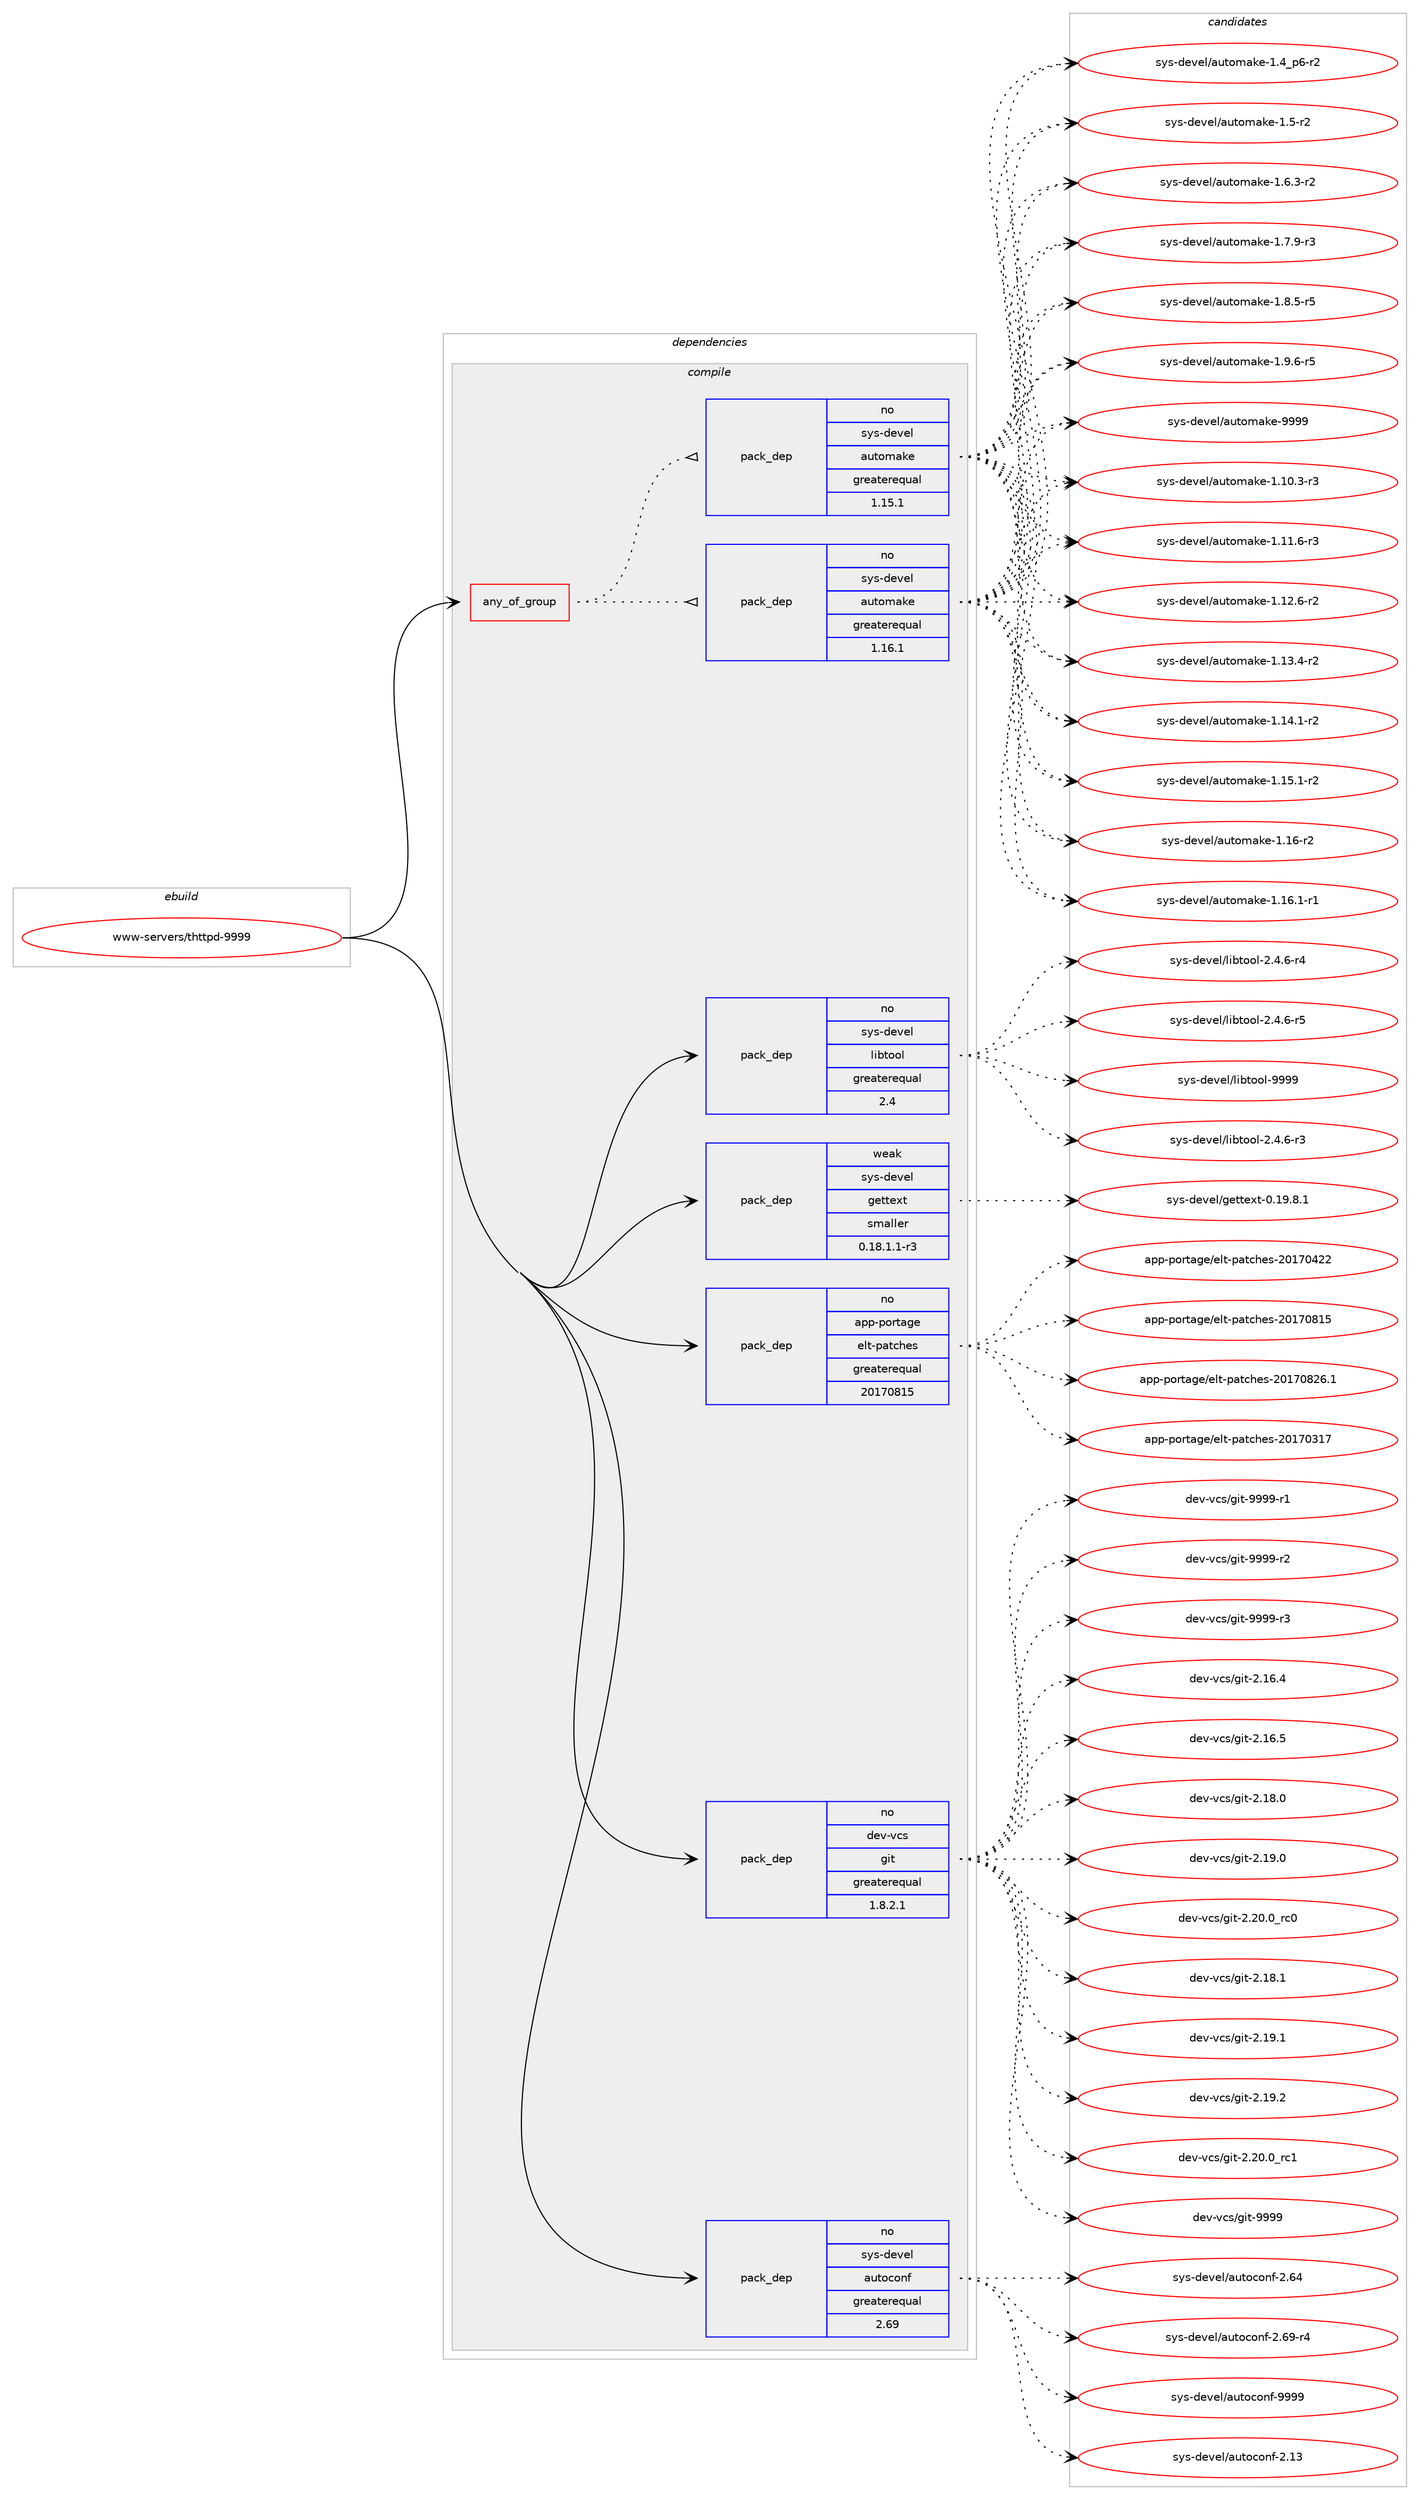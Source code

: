 digraph prolog {

# *************
# Graph options
# *************

newrank=true;
concentrate=true;
compound=true;
graph [rankdir=LR,fontname=Helvetica,fontsize=10,ranksep=1.5];#, ranksep=2.5, nodesep=0.2];
edge  [arrowhead=vee];
node  [fontname=Helvetica,fontsize=10];

# **********
# The ebuild
# **********

subgraph cluster_leftcol {
color=gray;
rank=same;
label=<<i>ebuild</i>>;
id [label="www-servers/thttpd-9999", color=red, width=4, href="../www-servers/thttpd-9999.svg"];
}

# ****************
# The dependencies
# ****************

subgraph cluster_midcol {
color=gray;
label=<<i>dependencies</i>>;
subgraph cluster_compile {
fillcolor="#eeeeee";
style=filled;
label=<<i>compile</i>>;
subgraph any204 {
dependency8619 [label=<<TABLE BORDER="0" CELLBORDER="1" CELLSPACING="0" CELLPADDING="4"><TR><TD CELLPADDING="10">any_of_group</TD></TR></TABLE>>, shape=none, color=red];subgraph pack6768 {
dependency8620 [label=<<TABLE BORDER="0" CELLBORDER="1" CELLSPACING="0" CELLPADDING="4" WIDTH="220"><TR><TD ROWSPAN="6" CELLPADDING="30">pack_dep</TD></TR><TR><TD WIDTH="110">no</TD></TR><TR><TD>sys-devel</TD></TR><TR><TD>automake</TD></TR><TR><TD>greaterequal</TD></TR><TR><TD>1.16.1</TD></TR></TABLE>>, shape=none, color=blue];
}
dependency8619:e -> dependency8620:w [weight=20,style="dotted",arrowhead="oinv"];
subgraph pack6769 {
dependency8621 [label=<<TABLE BORDER="0" CELLBORDER="1" CELLSPACING="0" CELLPADDING="4" WIDTH="220"><TR><TD ROWSPAN="6" CELLPADDING="30">pack_dep</TD></TR><TR><TD WIDTH="110">no</TD></TR><TR><TD>sys-devel</TD></TR><TR><TD>automake</TD></TR><TR><TD>greaterequal</TD></TR><TR><TD>1.15.1</TD></TR></TABLE>>, shape=none, color=blue];
}
dependency8619:e -> dependency8621:w [weight=20,style="dotted",arrowhead="oinv"];
}
id:e -> dependency8619:w [weight=20,style="solid",arrowhead="vee"];
subgraph pack6770 {
dependency8622 [label=<<TABLE BORDER="0" CELLBORDER="1" CELLSPACING="0" CELLPADDING="4" WIDTH="220"><TR><TD ROWSPAN="6" CELLPADDING="30">pack_dep</TD></TR><TR><TD WIDTH="110">no</TD></TR><TR><TD>app-portage</TD></TR><TR><TD>elt-patches</TD></TR><TR><TD>greaterequal</TD></TR><TR><TD>20170815</TD></TR></TABLE>>, shape=none, color=blue];
}
id:e -> dependency8622:w [weight=20,style="solid",arrowhead="vee"];
subgraph pack6771 {
dependency8623 [label=<<TABLE BORDER="0" CELLBORDER="1" CELLSPACING="0" CELLPADDING="4" WIDTH="220"><TR><TD ROWSPAN="6" CELLPADDING="30">pack_dep</TD></TR><TR><TD WIDTH="110">no</TD></TR><TR><TD>dev-vcs</TD></TR><TR><TD>git</TD></TR><TR><TD>greaterequal</TD></TR><TR><TD>1.8.2.1</TD></TR></TABLE>>, shape=none, color=blue];
}
id:e -> dependency8623:w [weight=20,style="solid",arrowhead="vee"];
subgraph pack6772 {
dependency8624 [label=<<TABLE BORDER="0" CELLBORDER="1" CELLSPACING="0" CELLPADDING="4" WIDTH="220"><TR><TD ROWSPAN="6" CELLPADDING="30">pack_dep</TD></TR><TR><TD WIDTH="110">no</TD></TR><TR><TD>sys-devel</TD></TR><TR><TD>autoconf</TD></TR><TR><TD>greaterequal</TD></TR><TR><TD>2.69</TD></TR></TABLE>>, shape=none, color=blue];
}
id:e -> dependency8624:w [weight=20,style="solid",arrowhead="vee"];
subgraph pack6773 {
dependency8625 [label=<<TABLE BORDER="0" CELLBORDER="1" CELLSPACING="0" CELLPADDING="4" WIDTH="220"><TR><TD ROWSPAN="6" CELLPADDING="30">pack_dep</TD></TR><TR><TD WIDTH="110">no</TD></TR><TR><TD>sys-devel</TD></TR><TR><TD>libtool</TD></TR><TR><TD>greaterequal</TD></TR><TR><TD>2.4</TD></TR></TABLE>>, shape=none, color=blue];
}
id:e -> dependency8625:w [weight=20,style="solid",arrowhead="vee"];
subgraph pack6774 {
dependency8626 [label=<<TABLE BORDER="0" CELLBORDER="1" CELLSPACING="0" CELLPADDING="4" WIDTH="220"><TR><TD ROWSPAN="6" CELLPADDING="30">pack_dep</TD></TR><TR><TD WIDTH="110">weak</TD></TR><TR><TD>sys-devel</TD></TR><TR><TD>gettext</TD></TR><TR><TD>smaller</TD></TR><TR><TD>0.18.1.1-r3</TD></TR></TABLE>>, shape=none, color=blue];
}
id:e -> dependency8626:w [weight=20,style="solid",arrowhead="vee"];
}
subgraph cluster_compileandrun {
fillcolor="#eeeeee";
style=filled;
label=<<i>compile and run</i>>;
}
subgraph cluster_run {
fillcolor="#eeeeee";
style=filled;
label=<<i>run</i>>;
}
}

# **************
# The candidates
# **************

subgraph cluster_choices {
rank=same;
color=gray;
label=<<i>candidates</i>>;

subgraph choice6768 {
color=black;
nodesep=1;
choice11512111545100101118101108479711711611110997107101454946494846514511451 [label="sys-devel/automake-1.10.3-r3", color=red, width=4,href="../sys-devel/automake-1.10.3-r3.svg"];
choice11512111545100101118101108479711711611110997107101454946494946544511451 [label="sys-devel/automake-1.11.6-r3", color=red, width=4,href="../sys-devel/automake-1.11.6-r3.svg"];
choice11512111545100101118101108479711711611110997107101454946495046544511450 [label="sys-devel/automake-1.12.6-r2", color=red, width=4,href="../sys-devel/automake-1.12.6-r2.svg"];
choice11512111545100101118101108479711711611110997107101454946495146524511450 [label="sys-devel/automake-1.13.4-r2", color=red, width=4,href="../sys-devel/automake-1.13.4-r2.svg"];
choice11512111545100101118101108479711711611110997107101454946495246494511450 [label="sys-devel/automake-1.14.1-r2", color=red, width=4,href="../sys-devel/automake-1.14.1-r2.svg"];
choice11512111545100101118101108479711711611110997107101454946495346494511450 [label="sys-devel/automake-1.15.1-r2", color=red, width=4,href="../sys-devel/automake-1.15.1-r2.svg"];
choice1151211154510010111810110847971171161111099710710145494649544511450 [label="sys-devel/automake-1.16-r2", color=red, width=4,href="../sys-devel/automake-1.16-r2.svg"];
choice11512111545100101118101108479711711611110997107101454946495446494511449 [label="sys-devel/automake-1.16.1-r1", color=red, width=4,href="../sys-devel/automake-1.16.1-r1.svg"];
choice115121115451001011181011084797117116111109971071014549465295112544511450 [label="sys-devel/automake-1.4_p6-r2", color=red, width=4,href="../sys-devel/automake-1.4_p6-r2.svg"];
choice11512111545100101118101108479711711611110997107101454946534511450 [label="sys-devel/automake-1.5-r2", color=red, width=4,href="../sys-devel/automake-1.5-r2.svg"];
choice115121115451001011181011084797117116111109971071014549465446514511450 [label="sys-devel/automake-1.6.3-r2", color=red, width=4,href="../sys-devel/automake-1.6.3-r2.svg"];
choice115121115451001011181011084797117116111109971071014549465546574511451 [label="sys-devel/automake-1.7.9-r3", color=red, width=4,href="../sys-devel/automake-1.7.9-r3.svg"];
choice115121115451001011181011084797117116111109971071014549465646534511453 [label="sys-devel/automake-1.8.5-r5", color=red, width=4,href="../sys-devel/automake-1.8.5-r5.svg"];
choice115121115451001011181011084797117116111109971071014549465746544511453 [label="sys-devel/automake-1.9.6-r5", color=red, width=4,href="../sys-devel/automake-1.9.6-r5.svg"];
choice115121115451001011181011084797117116111109971071014557575757 [label="sys-devel/automake-9999", color=red, width=4,href="../sys-devel/automake-9999.svg"];
dependency8620:e -> choice11512111545100101118101108479711711611110997107101454946494846514511451:w [style=dotted,weight="100"];
dependency8620:e -> choice11512111545100101118101108479711711611110997107101454946494946544511451:w [style=dotted,weight="100"];
dependency8620:e -> choice11512111545100101118101108479711711611110997107101454946495046544511450:w [style=dotted,weight="100"];
dependency8620:e -> choice11512111545100101118101108479711711611110997107101454946495146524511450:w [style=dotted,weight="100"];
dependency8620:e -> choice11512111545100101118101108479711711611110997107101454946495246494511450:w [style=dotted,weight="100"];
dependency8620:e -> choice11512111545100101118101108479711711611110997107101454946495346494511450:w [style=dotted,weight="100"];
dependency8620:e -> choice1151211154510010111810110847971171161111099710710145494649544511450:w [style=dotted,weight="100"];
dependency8620:e -> choice11512111545100101118101108479711711611110997107101454946495446494511449:w [style=dotted,weight="100"];
dependency8620:e -> choice115121115451001011181011084797117116111109971071014549465295112544511450:w [style=dotted,weight="100"];
dependency8620:e -> choice11512111545100101118101108479711711611110997107101454946534511450:w [style=dotted,weight="100"];
dependency8620:e -> choice115121115451001011181011084797117116111109971071014549465446514511450:w [style=dotted,weight="100"];
dependency8620:e -> choice115121115451001011181011084797117116111109971071014549465546574511451:w [style=dotted,weight="100"];
dependency8620:e -> choice115121115451001011181011084797117116111109971071014549465646534511453:w [style=dotted,weight="100"];
dependency8620:e -> choice115121115451001011181011084797117116111109971071014549465746544511453:w [style=dotted,weight="100"];
dependency8620:e -> choice115121115451001011181011084797117116111109971071014557575757:w [style=dotted,weight="100"];
}
subgraph choice6769 {
color=black;
nodesep=1;
choice11512111545100101118101108479711711611110997107101454946494846514511451 [label="sys-devel/automake-1.10.3-r3", color=red, width=4,href="../sys-devel/automake-1.10.3-r3.svg"];
choice11512111545100101118101108479711711611110997107101454946494946544511451 [label="sys-devel/automake-1.11.6-r3", color=red, width=4,href="../sys-devel/automake-1.11.6-r3.svg"];
choice11512111545100101118101108479711711611110997107101454946495046544511450 [label="sys-devel/automake-1.12.6-r2", color=red, width=4,href="../sys-devel/automake-1.12.6-r2.svg"];
choice11512111545100101118101108479711711611110997107101454946495146524511450 [label="sys-devel/automake-1.13.4-r2", color=red, width=4,href="../sys-devel/automake-1.13.4-r2.svg"];
choice11512111545100101118101108479711711611110997107101454946495246494511450 [label="sys-devel/automake-1.14.1-r2", color=red, width=4,href="../sys-devel/automake-1.14.1-r2.svg"];
choice11512111545100101118101108479711711611110997107101454946495346494511450 [label="sys-devel/automake-1.15.1-r2", color=red, width=4,href="../sys-devel/automake-1.15.1-r2.svg"];
choice1151211154510010111810110847971171161111099710710145494649544511450 [label="sys-devel/automake-1.16-r2", color=red, width=4,href="../sys-devel/automake-1.16-r2.svg"];
choice11512111545100101118101108479711711611110997107101454946495446494511449 [label="sys-devel/automake-1.16.1-r1", color=red, width=4,href="../sys-devel/automake-1.16.1-r1.svg"];
choice115121115451001011181011084797117116111109971071014549465295112544511450 [label="sys-devel/automake-1.4_p6-r2", color=red, width=4,href="../sys-devel/automake-1.4_p6-r2.svg"];
choice11512111545100101118101108479711711611110997107101454946534511450 [label="sys-devel/automake-1.5-r2", color=red, width=4,href="../sys-devel/automake-1.5-r2.svg"];
choice115121115451001011181011084797117116111109971071014549465446514511450 [label="sys-devel/automake-1.6.3-r2", color=red, width=4,href="../sys-devel/automake-1.6.3-r2.svg"];
choice115121115451001011181011084797117116111109971071014549465546574511451 [label="sys-devel/automake-1.7.9-r3", color=red, width=4,href="../sys-devel/automake-1.7.9-r3.svg"];
choice115121115451001011181011084797117116111109971071014549465646534511453 [label="sys-devel/automake-1.8.5-r5", color=red, width=4,href="../sys-devel/automake-1.8.5-r5.svg"];
choice115121115451001011181011084797117116111109971071014549465746544511453 [label="sys-devel/automake-1.9.6-r5", color=red, width=4,href="../sys-devel/automake-1.9.6-r5.svg"];
choice115121115451001011181011084797117116111109971071014557575757 [label="sys-devel/automake-9999", color=red, width=4,href="../sys-devel/automake-9999.svg"];
dependency8621:e -> choice11512111545100101118101108479711711611110997107101454946494846514511451:w [style=dotted,weight="100"];
dependency8621:e -> choice11512111545100101118101108479711711611110997107101454946494946544511451:w [style=dotted,weight="100"];
dependency8621:e -> choice11512111545100101118101108479711711611110997107101454946495046544511450:w [style=dotted,weight="100"];
dependency8621:e -> choice11512111545100101118101108479711711611110997107101454946495146524511450:w [style=dotted,weight="100"];
dependency8621:e -> choice11512111545100101118101108479711711611110997107101454946495246494511450:w [style=dotted,weight="100"];
dependency8621:e -> choice11512111545100101118101108479711711611110997107101454946495346494511450:w [style=dotted,weight="100"];
dependency8621:e -> choice1151211154510010111810110847971171161111099710710145494649544511450:w [style=dotted,weight="100"];
dependency8621:e -> choice11512111545100101118101108479711711611110997107101454946495446494511449:w [style=dotted,weight="100"];
dependency8621:e -> choice115121115451001011181011084797117116111109971071014549465295112544511450:w [style=dotted,weight="100"];
dependency8621:e -> choice11512111545100101118101108479711711611110997107101454946534511450:w [style=dotted,weight="100"];
dependency8621:e -> choice115121115451001011181011084797117116111109971071014549465446514511450:w [style=dotted,weight="100"];
dependency8621:e -> choice115121115451001011181011084797117116111109971071014549465546574511451:w [style=dotted,weight="100"];
dependency8621:e -> choice115121115451001011181011084797117116111109971071014549465646534511453:w [style=dotted,weight="100"];
dependency8621:e -> choice115121115451001011181011084797117116111109971071014549465746544511453:w [style=dotted,weight="100"];
dependency8621:e -> choice115121115451001011181011084797117116111109971071014557575757:w [style=dotted,weight="100"];
}
subgraph choice6770 {
color=black;
nodesep=1;
choice97112112451121111141169710310147101108116451129711699104101115455048495548514955 [label="app-portage/elt-patches-20170317", color=red, width=4,href="../app-portage/elt-patches-20170317.svg"];
choice97112112451121111141169710310147101108116451129711699104101115455048495548525050 [label="app-portage/elt-patches-20170422", color=red, width=4,href="../app-portage/elt-patches-20170422.svg"];
choice97112112451121111141169710310147101108116451129711699104101115455048495548564953 [label="app-portage/elt-patches-20170815", color=red, width=4,href="../app-portage/elt-patches-20170815.svg"];
choice971121124511211111411697103101471011081164511297116991041011154550484955485650544649 [label="app-portage/elt-patches-20170826.1", color=red, width=4,href="../app-portage/elt-patches-20170826.1.svg"];
dependency8622:e -> choice97112112451121111141169710310147101108116451129711699104101115455048495548514955:w [style=dotted,weight="100"];
dependency8622:e -> choice97112112451121111141169710310147101108116451129711699104101115455048495548525050:w [style=dotted,weight="100"];
dependency8622:e -> choice97112112451121111141169710310147101108116451129711699104101115455048495548564953:w [style=dotted,weight="100"];
dependency8622:e -> choice971121124511211111411697103101471011081164511297116991041011154550484955485650544649:w [style=dotted,weight="100"];
}
subgraph choice6771 {
color=black;
nodesep=1;
choice10010111845118991154710310511645504649544652 [label="dev-vcs/git-2.16.4", color=red, width=4,href="../dev-vcs/git-2.16.4.svg"];
choice10010111845118991154710310511645504649544653 [label="dev-vcs/git-2.16.5", color=red, width=4,href="../dev-vcs/git-2.16.5.svg"];
choice10010111845118991154710310511645504649564648 [label="dev-vcs/git-2.18.0", color=red, width=4,href="../dev-vcs/git-2.18.0.svg"];
choice10010111845118991154710310511645504649574648 [label="dev-vcs/git-2.19.0", color=red, width=4,href="../dev-vcs/git-2.19.0.svg"];
choice10010111845118991154710310511645504650484648951149948 [label="dev-vcs/git-2.20.0_rc0", color=red, width=4,href="../dev-vcs/git-2.20.0_rc0.svg"];
choice10010111845118991154710310511645504649564649 [label="dev-vcs/git-2.18.1", color=red, width=4,href="../dev-vcs/git-2.18.1.svg"];
choice10010111845118991154710310511645504649574649 [label="dev-vcs/git-2.19.1", color=red, width=4,href="../dev-vcs/git-2.19.1.svg"];
choice10010111845118991154710310511645504649574650 [label="dev-vcs/git-2.19.2", color=red, width=4,href="../dev-vcs/git-2.19.2.svg"];
choice10010111845118991154710310511645504650484648951149949 [label="dev-vcs/git-2.20.0_rc1", color=red, width=4,href="../dev-vcs/git-2.20.0_rc1.svg"];
choice1001011184511899115471031051164557575757 [label="dev-vcs/git-9999", color=red, width=4,href="../dev-vcs/git-9999.svg"];
choice10010111845118991154710310511645575757574511449 [label="dev-vcs/git-9999-r1", color=red, width=4,href="../dev-vcs/git-9999-r1.svg"];
choice10010111845118991154710310511645575757574511450 [label="dev-vcs/git-9999-r2", color=red, width=4,href="../dev-vcs/git-9999-r2.svg"];
choice10010111845118991154710310511645575757574511451 [label="dev-vcs/git-9999-r3", color=red, width=4,href="../dev-vcs/git-9999-r3.svg"];
dependency8623:e -> choice10010111845118991154710310511645504649544652:w [style=dotted,weight="100"];
dependency8623:e -> choice10010111845118991154710310511645504649544653:w [style=dotted,weight="100"];
dependency8623:e -> choice10010111845118991154710310511645504649564648:w [style=dotted,weight="100"];
dependency8623:e -> choice10010111845118991154710310511645504649574648:w [style=dotted,weight="100"];
dependency8623:e -> choice10010111845118991154710310511645504650484648951149948:w [style=dotted,weight="100"];
dependency8623:e -> choice10010111845118991154710310511645504649564649:w [style=dotted,weight="100"];
dependency8623:e -> choice10010111845118991154710310511645504649574649:w [style=dotted,weight="100"];
dependency8623:e -> choice10010111845118991154710310511645504649574650:w [style=dotted,weight="100"];
dependency8623:e -> choice10010111845118991154710310511645504650484648951149949:w [style=dotted,weight="100"];
dependency8623:e -> choice1001011184511899115471031051164557575757:w [style=dotted,weight="100"];
dependency8623:e -> choice10010111845118991154710310511645575757574511449:w [style=dotted,weight="100"];
dependency8623:e -> choice10010111845118991154710310511645575757574511450:w [style=dotted,weight="100"];
dependency8623:e -> choice10010111845118991154710310511645575757574511451:w [style=dotted,weight="100"];
}
subgraph choice6772 {
color=black;
nodesep=1;
choice115121115451001011181011084797117116111991111101024550464951 [label="sys-devel/autoconf-2.13", color=red, width=4,href="../sys-devel/autoconf-2.13.svg"];
choice115121115451001011181011084797117116111991111101024550465452 [label="sys-devel/autoconf-2.64", color=red, width=4,href="../sys-devel/autoconf-2.64.svg"];
choice1151211154510010111810110847971171161119911111010245504654574511452 [label="sys-devel/autoconf-2.69-r4", color=red, width=4,href="../sys-devel/autoconf-2.69-r4.svg"];
choice115121115451001011181011084797117116111991111101024557575757 [label="sys-devel/autoconf-9999", color=red, width=4,href="../sys-devel/autoconf-9999.svg"];
dependency8624:e -> choice115121115451001011181011084797117116111991111101024550464951:w [style=dotted,weight="100"];
dependency8624:e -> choice115121115451001011181011084797117116111991111101024550465452:w [style=dotted,weight="100"];
dependency8624:e -> choice1151211154510010111810110847971171161119911111010245504654574511452:w [style=dotted,weight="100"];
dependency8624:e -> choice115121115451001011181011084797117116111991111101024557575757:w [style=dotted,weight="100"];
}
subgraph choice6773 {
color=black;
nodesep=1;
choice1151211154510010111810110847108105981161111111084550465246544511451 [label="sys-devel/libtool-2.4.6-r3", color=red, width=4,href="../sys-devel/libtool-2.4.6-r3.svg"];
choice1151211154510010111810110847108105981161111111084550465246544511452 [label="sys-devel/libtool-2.4.6-r4", color=red, width=4,href="../sys-devel/libtool-2.4.6-r4.svg"];
choice1151211154510010111810110847108105981161111111084550465246544511453 [label="sys-devel/libtool-2.4.6-r5", color=red, width=4,href="../sys-devel/libtool-2.4.6-r5.svg"];
choice1151211154510010111810110847108105981161111111084557575757 [label="sys-devel/libtool-9999", color=red, width=4,href="../sys-devel/libtool-9999.svg"];
dependency8625:e -> choice1151211154510010111810110847108105981161111111084550465246544511451:w [style=dotted,weight="100"];
dependency8625:e -> choice1151211154510010111810110847108105981161111111084550465246544511452:w [style=dotted,weight="100"];
dependency8625:e -> choice1151211154510010111810110847108105981161111111084550465246544511453:w [style=dotted,weight="100"];
dependency8625:e -> choice1151211154510010111810110847108105981161111111084557575757:w [style=dotted,weight="100"];
}
subgraph choice6774 {
color=black;
nodesep=1;
choice1151211154510010111810110847103101116116101120116454846495746564649 [label="sys-devel/gettext-0.19.8.1", color=red, width=4,href="../sys-devel/gettext-0.19.8.1.svg"];
dependency8626:e -> choice1151211154510010111810110847103101116116101120116454846495746564649:w [style=dotted,weight="100"];
}
}

}
